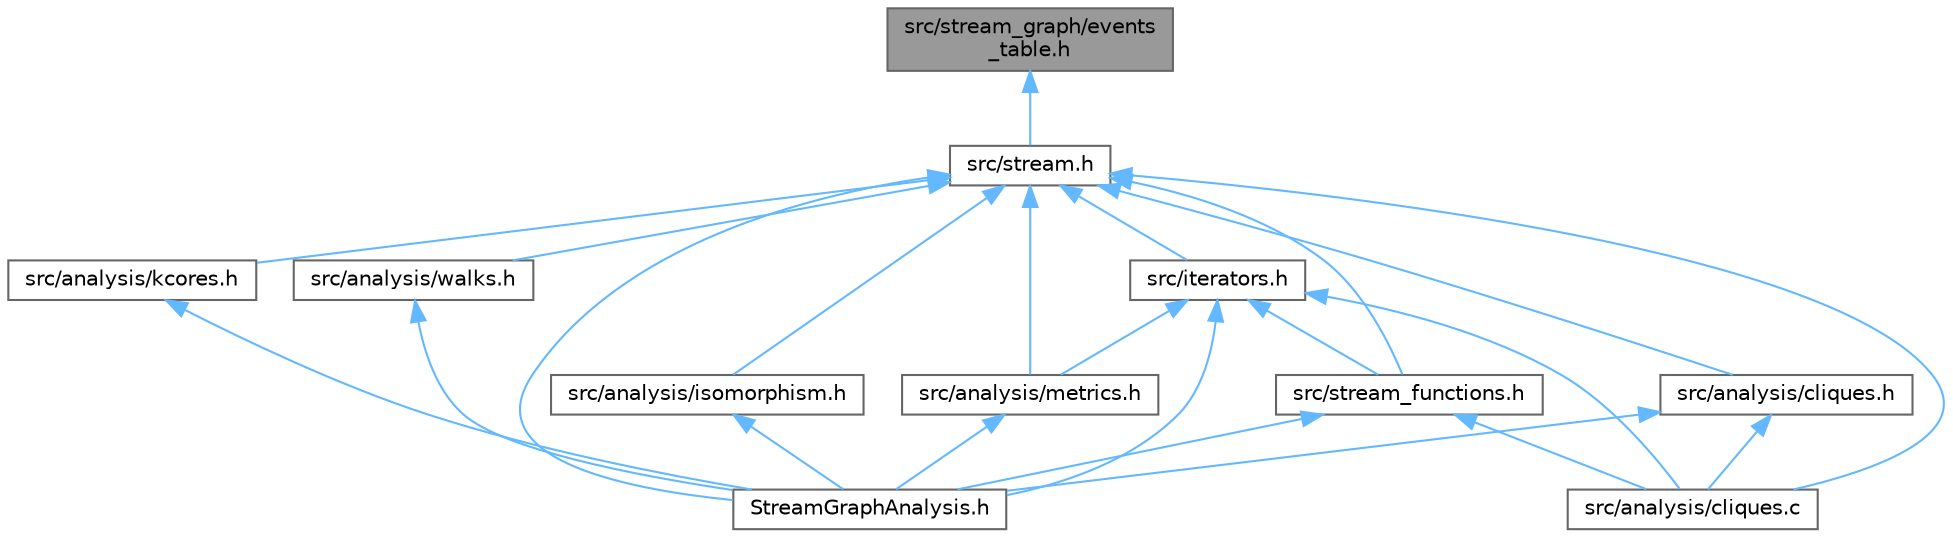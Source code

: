digraph "src/stream_graph/events_table.h"
{
 // LATEX_PDF_SIZE
  bgcolor="transparent";
  edge [fontname=Helvetica,fontsize=10,labelfontname=Helvetica,labelfontsize=10];
  node [fontname=Helvetica,fontsize=10,shape=box,height=0.2,width=0.4];
  Node1 [id="Node000001",label="src/stream_graph/events\l_table.h",height=0.2,width=0.4,color="gray40", fillcolor="grey60", style="filled", fontcolor="black",tooltip=" "];
  Node1 -> Node2 [id="edge23_Node000001_Node000002",dir="back",color="steelblue1",style="solid",tooltip=" "];
  Node2 [id="Node000002",label="src/stream.h",height=0.2,width=0.4,color="grey40", fillcolor="white", style="filled",URL="$stream_8h.html",tooltip="Create StreamGraph's and manipulate generic Stream's. A StreamGraph is the main data structure to rep..."];
  Node2 -> Node3 [id="edge24_Node000002_Node000003",dir="back",color="steelblue1",style="solid",tooltip=" "];
  Node3 [id="Node000003",label="StreamGraphAnalysis.h",height=0.2,width=0.4,color="grey40", fillcolor="white", style="filled",URL="$StreamGraphAnalysis_8h.html",tooltip="The main header file of the library."];
  Node2 -> Node4 [id="edge25_Node000002_Node000004",dir="back",color="steelblue1",style="solid",tooltip=" "];
  Node4 [id="Node000004",label="src/analysis/cliques.c",height=0.2,width=0.4,color="grey40", fillcolor="white", style="filled",URL="$cliques_8c.html",tooltip="Implementation of the algorithm to find maximal cliques in a Stream.   The algorithm to find the maxi..."];
  Node2 -> Node5 [id="edge26_Node000002_Node000005",dir="back",color="steelblue1",style="solid",tooltip=" "];
  Node5 [id="Node000005",label="src/analysis/cliques.h",height=0.2,width=0.4,color="grey40", fillcolor="white", style="filled",URL="$cliques_8h.html",tooltip="Find maximal cliques in a Stream."];
  Node5 -> Node3 [id="edge27_Node000005_Node000003",dir="back",color="steelblue1",style="solid",tooltip=" "];
  Node5 -> Node4 [id="edge28_Node000005_Node000004",dir="back",color="steelblue1",style="solid",tooltip=" "];
  Node2 -> Node6 [id="edge29_Node000002_Node000006",dir="back",color="steelblue1",style="solid",tooltip=" "];
  Node6 [id="Node000006",label="src/analysis/isomorphism.h",height=0.2,width=0.4,color="grey40", fillcolor="white", style="filled",URL="$isomorphism_8h.html",tooltip="Functions to check if two streamgraphs are isomorphic."];
  Node6 -> Node3 [id="edge30_Node000006_Node000003",dir="back",color="steelblue1",style="solid",tooltip=" "];
  Node2 -> Node7 [id="edge31_Node000002_Node000007",dir="back",color="steelblue1",style="solid",tooltip=" "];
  Node7 [id="Node000007",label="src/analysis/kcores.h",height=0.2,width=0.4,color="grey40", fillcolor="white", style="filled",URL="$kcores_8h.html",tooltip="Functions to compute the k-cores of a Stream."];
  Node7 -> Node3 [id="edge32_Node000007_Node000003",dir="back",color="steelblue1",style="solid",tooltip=" "];
  Node2 -> Node8 [id="edge33_Node000002_Node000008",dir="back",color="steelblue1",style="solid",tooltip=" "];
  Node8 [id="Node000008",label="src/analysis/metrics.h",height=0.2,width=0.4,color="grey40", fillcolor="white", style="filled",URL="$metrics_8h.html",tooltip="Functions to compute metrics on a Stream."];
  Node8 -> Node3 [id="edge34_Node000008_Node000003",dir="back",color="steelblue1",style="solid",tooltip=" "];
  Node2 -> Node9 [id="edge35_Node000002_Node000009",dir="back",color="steelblue1",style="solid",tooltip=" "];
  Node9 [id="Node000009",label="src/analysis/walks.h",height=0.2,width=0.4,color="grey40", fillcolor="white", style="filled",URL="$walks_8h_source.html",tooltip=" "];
  Node9 -> Node3 [id="edge36_Node000009_Node000003",dir="back",color="steelblue1",style="solid",tooltip=" "];
  Node2 -> Node10 [id="edge37_Node000002_Node000010",dir="back",color="steelblue1",style="solid",tooltip=" "];
  Node10 [id="Node000010",label="src/iterators.h",height=0.2,width=0.4,color="grey40", fillcolor="white", style="filled",URL="$iterators_8h.html",tooltip="Iterators over nodes, links and time intervals."];
  Node10 -> Node3 [id="edge38_Node000010_Node000003",dir="back",color="steelblue1",style="solid",tooltip=" "];
  Node10 -> Node4 [id="edge39_Node000010_Node000004",dir="back",color="steelblue1",style="solid",tooltip=" "];
  Node10 -> Node8 [id="edge40_Node000010_Node000008",dir="back",color="steelblue1",style="solid",tooltip=" "];
  Node10 -> Node11 [id="edge41_Node000010_Node000011",dir="back",color="steelblue1",style="solid",tooltip=" "];
  Node11 [id="Node000011",label="src/stream_functions.h",height=0.2,width=0.4,color="grey40", fillcolor="white", style="filled",URL="$stream__functions_8h.html",tooltip="Functions to access the data of a StreamGraph."];
  Node11 -> Node3 [id="edge42_Node000011_Node000003",dir="back",color="steelblue1",style="solid",tooltip=" "];
  Node11 -> Node4 [id="edge43_Node000011_Node000004",dir="back",color="steelblue1",style="solid",tooltip=" "];
  Node2 -> Node11 [id="edge44_Node000002_Node000011",dir="back",color="steelblue1",style="solid",tooltip=" "];
}
